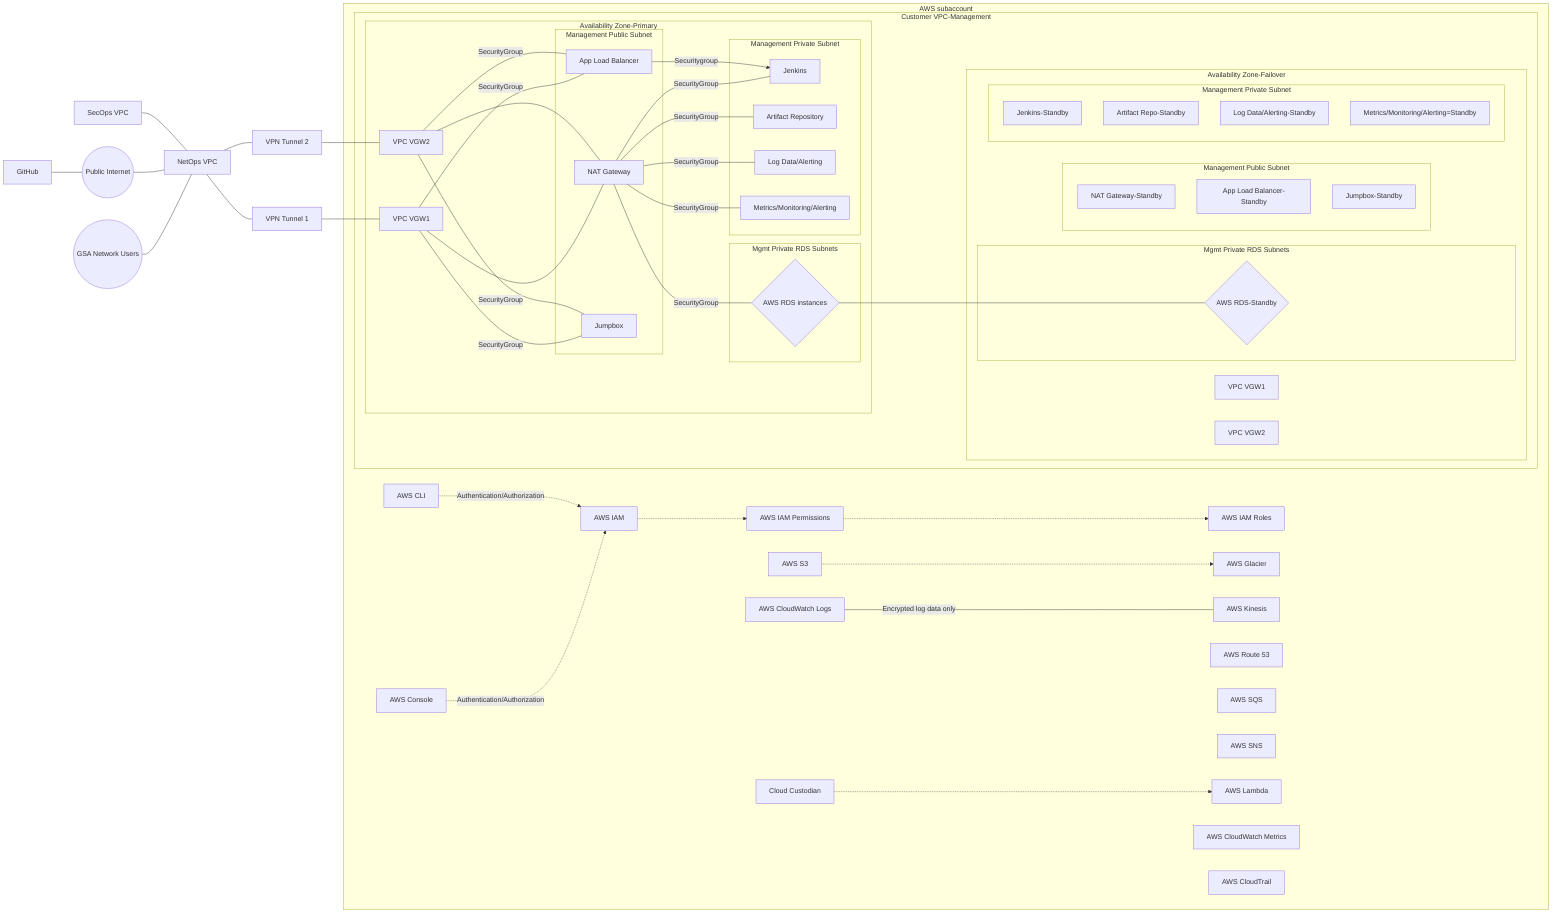 %% title: Architecture-Management
%% description: DevSecOps Mgmt - 1 AWS account == 1 VPC
graph LR
  gsa-users(("GSA Network Users"))
  public-internet(("Public Internet"))
  github["GitHub"]
  netops-aws-vpc["NetOps VPC"]
  secops-aws-vpc["SecOps VPC"]
  vpn-tunnel1["VPN Tunnel 1"]
  vpn-tunnel2["VPN Tunnel 2"]
  subgraph AWS subaccount
    iam["AWS IAM"]
    iam-perms["AWS IAM Permissions"]
    iam-roles["AWS IAM Roles"]
    aws-console["AWS Console"]
    aws-cli["AWS CLI"]
    s3["AWS S3"]
    glacier["AWS Glacier"]
    kinesis["AWS Kinesis"]
    route53["AWS Route 53"]
    aws-sqs["AWS SQS"]
    aws-sns["AWS SNS"]
    aws-lambda["AWS Lambda"]
    mgmt-lambda-custodian["Cloud Custodian"]
    cloudwatch["AWS CloudWatch Metrics"]
    cloudwatch-logs["AWS CloudWatch Logs"]
    cloudtrail["AWS CloudTrail"]
    subgraph Customer VPC-Management
      subgraph Availability Zone-Primary
          vpc-vgw1["VPC VGW1"]
          vpc-vgw2["VPC VGW2"]
        subgraph Mgmt Private RDS Subnets
          mgmt-rds{"AWS RDS instances"}
        end
        subgraph Management Public Subnet
          mgmt-nat["NAT Gateway"]
          mgmt-alb["App Load Balancer"]
          mgmt-jumpbox["Jumpbox"]
        end
        subgraph Management Private Subnet
          mgmt-jenkins["Jenkins"]
          mgmt-artifact-repository["Artifact Repository"]
          mgmt-log["Log Data/Alerting"]
          mgmt-monitoring["Metrics/Monitoring/Alerting"]
        end
      end
      subgraph Availability Zone-Failover
          vpc-vgw1-standby["VPC VGW1"]
          vpc-vgw2-standby["VPC VGW2"]
        subgraph Mgmt Private RDS Subnets
          mgmt-rds-standby{"AWS RDS-Standby"}
        end
        subgraph Management Public Subnet
          mgmt-nat-standby["NAT Gateway-Standby"]
          mgmt-alb-standby["App Load Balancer-Standby"]
          mgmt-jumpbox-standby["Jumpbox-Standby"]
        end
        subgraph Management Private Subnet
          mgmt-jenkins-standby["Jenkins-Standby"]
          mgmt-artifact-repository-standby["Artifact Repo-Standby"]
          mgmt-log-standby["Log Data/Alerting-Standby"]
          mgmt-monitoring-standby["Metrics/Monitoring/Alerting=Standby"]
        end
      end
    end
  end

  cloudwatch-logs-- Encrypted log data only --- kinesis

  aws-console-."Authentication/Authorization".->iam
  aws-cli-."Authentication/Authorization".->iam
  iam-.->iam-perms
  iam-perms-.->iam-roles
  mgmt-lambda-custodian-.->aws-lambda
  s3-.->glacier

  github---public-internet
  gsa-users---netops-aws-vpc
  public-internet---netops-aws-vpc
  secops-aws-vpc---netops-aws-vpc
  netops-aws-vpc---vpn-tunnel1
  netops-aws-vpc---vpn-tunnel2

  vpn-tunnel1---vpc-vgw1
  vpn-tunnel2---vpc-vgw2

  vpc-vgw1--SecurityGroup---mgmt-alb
  vpc-vgw1--SecurityGroup---mgmt-jumpbox
  vpc-vgw1---mgmt-nat

  vpc-vgw2--SecurityGroup---mgmt-alb
  vpc-vgw2--SecurityGroup---mgmt-jumpbox
  vpc-vgw2---mgmt-nat

  mgmt-nat--SecurityGroup---mgmt-rds
  mgmt-nat--SecurityGroup---mgmt-jenkins
  mgmt-nat--SecurityGroup---mgmt-artifact-repository
  mgmt-nat--SecurityGroup---mgmt-log
  mgmt-nat--SecurityGroup---mgmt-monitoring
  mgmt-alb--Securitygroup-->mgmt-jenkins

  mgmt-rds---mgmt-rds-standby